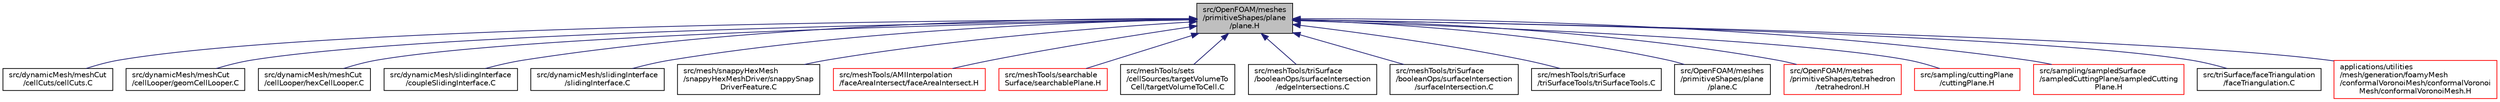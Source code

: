 digraph "src/OpenFOAM/meshes/primitiveShapes/plane/plane.H"
{
  bgcolor="transparent";
  edge [fontname="Helvetica",fontsize="10",labelfontname="Helvetica",labelfontsize="10"];
  node [fontname="Helvetica",fontsize="10",shape=record];
  Node117 [label="src/OpenFOAM/meshes\l/primitiveShapes/plane\l/plane.H",height=0.2,width=0.4,color="black", fillcolor="grey75", style="filled", fontcolor="black"];
  Node117 -> Node118 [dir="back",color="midnightblue",fontsize="10",style="solid",fontname="Helvetica"];
  Node118 [label="src/dynamicMesh/meshCut\l/cellCuts/cellCuts.C",height=0.2,width=0.4,color="black",URL="$a00458.html"];
  Node117 -> Node119 [dir="back",color="midnightblue",fontsize="10",style="solid",fontname="Helvetica"];
  Node119 [label="src/dynamicMesh/meshCut\l/cellLooper/geomCellLooper.C",height=0.2,width=0.4,color="black",URL="$a00470.html"];
  Node117 -> Node120 [dir="back",color="midnightblue",fontsize="10",style="solid",fontname="Helvetica"];
  Node120 [label="src/dynamicMesh/meshCut\l/cellLooper/hexCellLooper.C",height=0.2,width=0.4,color="black",URL="$a00476.html"];
  Node117 -> Node121 [dir="back",color="midnightblue",fontsize="10",style="solid",fontname="Helvetica"];
  Node121 [label="src/dynamicMesh/slidingInterface\l/coupleSlidingInterface.C",height=0.2,width=0.4,color="black",URL="$a00878.html"];
  Node117 -> Node122 [dir="back",color="midnightblue",fontsize="10",style="solid",fontname="Helvetica"];
  Node122 [label="src/dynamicMesh/slidingInterface\l/slidingInterface.C",height=0.2,width=0.4,color="black",URL="$a00905.html"];
  Node117 -> Node123 [dir="back",color="midnightblue",fontsize="10",style="solid",fontname="Helvetica"];
  Node123 [label="src/mesh/snappyHexMesh\l/snappyHexMeshDriver/snappySnap\lDriverFeature.C",height=0.2,width=0.4,color="black",URL="$a07838.html"];
  Node117 -> Node124 [dir="back",color="midnightblue",fontsize="10",style="solid",fontname="Helvetica"];
  Node124 [label="src/meshTools/AMIInterpolation\l/faceAreaIntersect/faceAreaIntersect.H",height=0.2,width=0.4,color="red",URL="$a07988.html"];
  Node117 -> Node430 [dir="back",color="midnightblue",fontsize="10",style="solid",fontname="Helvetica"];
  Node430 [label="src/meshTools/searchable\lSurface/searchablePlane.H",height=0.2,width=0.4,color="red",URL="$a08495.html"];
  Node117 -> Node432 [dir="back",color="midnightblue",fontsize="10",style="solid",fontname="Helvetica"];
  Node432 [label="src/meshTools/sets\l/cellSources/targetVolumeTo\lCell/targetVolumeToCell.C",height=0.2,width=0.4,color="black",URL="$a08645.html"];
  Node117 -> Node433 [dir="back",color="midnightblue",fontsize="10",style="solid",fontname="Helvetica"];
  Node433 [label="src/meshTools/triSurface\l/booleanOps/surfaceIntersection\l/edgeIntersections.C",height=0.2,width=0.4,color="black",URL="$a08885.html"];
  Node117 -> Node434 [dir="back",color="midnightblue",fontsize="10",style="solid",fontname="Helvetica"];
  Node434 [label="src/meshTools/triSurface\l/booleanOps/surfaceIntersection\l/surfaceIntersection.C",height=0.2,width=0.4,color="black",URL="$a08891.html"];
  Node117 -> Node435 [dir="back",color="midnightblue",fontsize="10",style="solid",fontname="Helvetica"];
  Node435 [label="src/meshTools/triSurface\l/triSurfaceTools/triSurfaceTools.C",height=0.2,width=0.4,color="black",URL="$a08954.html"];
  Node117 -> Node436 [dir="back",color="midnightblue",fontsize="10",style="solid",fontname="Helvetica"];
  Node436 [label="src/OpenFOAM/meshes\l/primitiveShapes/plane\l/plane.C",height=0.2,width=0.4,color="black",URL="$a12821.html"];
  Node117 -> Node437 [dir="back",color="midnightblue",fontsize="10",style="solid",fontname="Helvetica"];
  Node437 [label="src/OpenFOAM/meshes\l/primitiveShapes/tetrahedron\l/tetrahedronI.H",height=0.2,width=0.4,color="red",URL="$a12863.html"];
  Node117 -> Node718 [dir="back",color="midnightblue",fontsize="10",style="solid",fontname="Helvetica"];
  Node718 [label="src/sampling/cuttingPlane\l/cuttingPlane.H",height=0.2,width=0.4,color="red",URL="$a14849.html"];
  Node117 -> Node670 [dir="back",color="midnightblue",fontsize="10",style="solid",fontname="Helvetica"];
  Node670 [label="src/sampling/sampledSurface\l/sampledCuttingPlane/sampledCutting\lPlane.H",height=0.2,width=0.4,color="red",URL="$a15098.html"];
  Node117 -> Node721 [dir="back",color="midnightblue",fontsize="10",style="solid",fontname="Helvetica"];
  Node721 [label="src/triSurface/faceTriangulation\l/faceTriangulation.C",height=0.2,width=0.4,color="black",URL="$a17411.html"];
  Node117 -> Node583 [dir="back",color="midnightblue",fontsize="10",style="solid",fontname="Helvetica"];
  Node583 [label="applications/utilities\l/mesh/generation/foamyMesh\l/conformalVoronoiMesh/conformalVoronoi\lMesh/conformalVoronoiMesh.H",height=0.2,width=0.4,color="red",URL="$a18620.html"];
}

